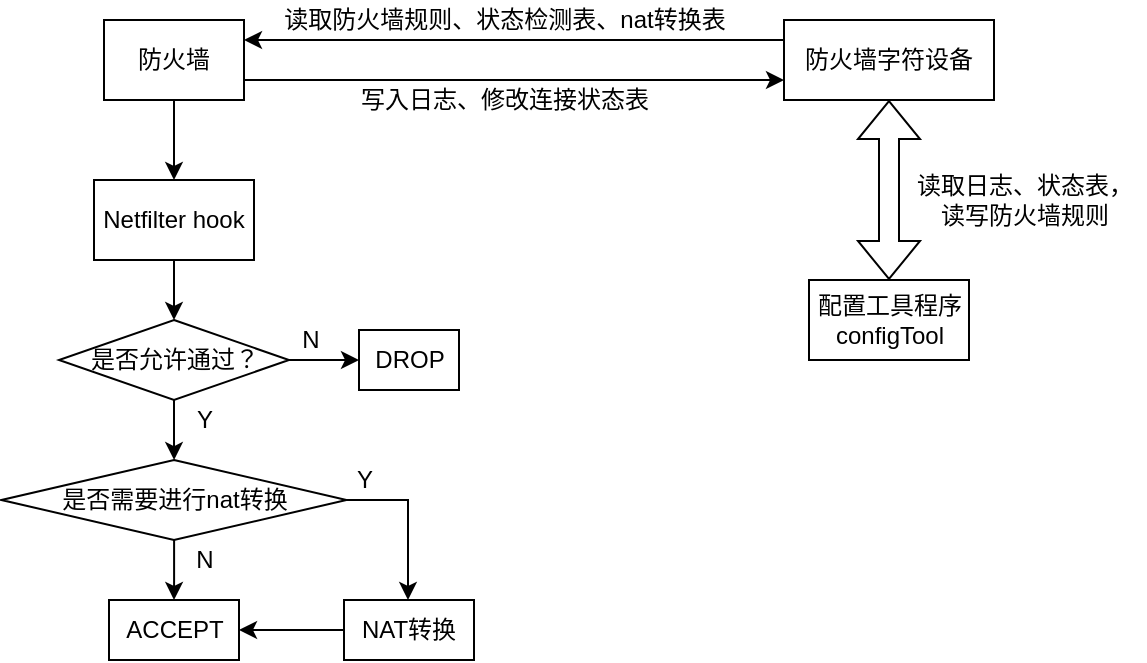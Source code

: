 <mxfile version="16.1.0" type="github" pages="2">
  <diagram id="yyjMljFv-cnQipBiJX1D" name="Page-1">
    <mxGraphModel dx="834" dy="533" grid="1" gridSize="10" guides="1" tooltips="1" connect="1" arrows="1" fold="1" page="1" pageScale="1" pageWidth="850" pageHeight="1100" math="0" shadow="0">
      <root>
        <mxCell id="0" />
        <mxCell id="1" parent="0" />
        <mxCell id="F0aWWNhPNEH1Pjoyhepn-1" value="防火墙字符设备" style="rounded=0;whiteSpace=wrap;html=1;" vertex="1" parent="1">
          <mxGeometry x="520" y="150" width="105" height="40" as="geometry" />
        </mxCell>
        <mxCell id="F0aWWNhPNEH1Pjoyhepn-9" style="edgeStyle=orthogonalEdgeStyle;rounded=0;orthogonalLoop=1;jettySize=auto;html=1;" edge="1" parent="1" source="F0aWWNhPNEH1Pjoyhepn-2" target="F0aWWNhPNEH1Pjoyhepn-8">
          <mxGeometry relative="1" as="geometry" />
        </mxCell>
        <mxCell id="F0aWWNhPNEH1Pjoyhepn-2" value="防火墙" style="rounded=0;whiteSpace=wrap;html=1;" vertex="1" parent="1">
          <mxGeometry x="180" y="150" width="70" height="40" as="geometry" />
        </mxCell>
        <mxCell id="F0aWWNhPNEH1Pjoyhepn-4" value="" style="endArrow=classic;html=1;rounded=0;exitX=0;exitY=0.25;exitDx=0;exitDy=0;entryX=1;entryY=0.25;entryDx=0;entryDy=0;" edge="1" parent="1" source="F0aWWNhPNEH1Pjoyhepn-1" target="F0aWWNhPNEH1Pjoyhepn-2">
          <mxGeometry width="50" height="50" relative="1" as="geometry">
            <mxPoint x="360" y="350" as="sourcePoint" />
            <mxPoint x="260" y="350" as="targetPoint" />
          </mxGeometry>
        </mxCell>
        <mxCell id="F0aWWNhPNEH1Pjoyhepn-5" value="" style="endArrow=classic;html=1;rounded=0;exitX=1;exitY=0.75;exitDx=0;exitDy=0;entryX=0;entryY=0.75;entryDx=0;entryDy=0;" edge="1" parent="1" source="F0aWWNhPNEH1Pjoyhepn-2" target="F0aWWNhPNEH1Pjoyhepn-1">
          <mxGeometry width="50" height="50" relative="1" as="geometry">
            <mxPoint x="360" y="350" as="sourcePoint" />
            <mxPoint x="410" y="300" as="targetPoint" />
          </mxGeometry>
        </mxCell>
        <mxCell id="F0aWWNhPNEH1Pjoyhepn-6" value="读取防火墙规则、状态检测表、nat转换表" style="text;html=1;align=center;verticalAlign=middle;resizable=0;points=[];autosize=1;strokeColor=none;fillColor=none;" vertex="1" parent="1">
          <mxGeometry x="260" y="140" width="240" height="20" as="geometry" />
        </mxCell>
        <mxCell id="F0aWWNhPNEH1Pjoyhepn-7" value="写入日志、修改连接状态表" style="text;html=1;align=center;verticalAlign=middle;resizable=0;points=[];autosize=1;strokeColor=none;fillColor=none;" vertex="1" parent="1">
          <mxGeometry x="300" y="180" width="160" height="20" as="geometry" />
        </mxCell>
        <mxCell id="F0aWWNhPNEH1Pjoyhepn-11" value="" style="edgeStyle=orthogonalEdgeStyle;rounded=0;orthogonalLoop=1;jettySize=auto;html=1;" edge="1" parent="1" source="F0aWWNhPNEH1Pjoyhepn-8" target="F0aWWNhPNEH1Pjoyhepn-12">
          <mxGeometry relative="1" as="geometry">
            <mxPoint x="215" y="340" as="targetPoint" />
          </mxGeometry>
        </mxCell>
        <mxCell id="F0aWWNhPNEH1Pjoyhepn-8" value="Netfilter hook" style="rounded=0;whiteSpace=wrap;html=1;" vertex="1" parent="1">
          <mxGeometry x="175" y="230" width="80" height="40" as="geometry" />
        </mxCell>
        <mxCell id="F0aWWNhPNEH1Pjoyhepn-16" style="edgeStyle=orthogonalEdgeStyle;rounded=0;orthogonalLoop=1;jettySize=auto;html=1;" edge="1" parent="1" source="F0aWWNhPNEH1Pjoyhepn-12" target="F0aWWNhPNEH1Pjoyhepn-13">
          <mxGeometry relative="1" as="geometry" />
        </mxCell>
        <mxCell id="F0aWWNhPNEH1Pjoyhepn-24" value="" style="edgeStyle=orthogonalEdgeStyle;rounded=0;orthogonalLoop=1;jettySize=auto;html=1;" edge="1" parent="1" source="F0aWWNhPNEH1Pjoyhepn-12" target="F0aWWNhPNEH1Pjoyhepn-23">
          <mxGeometry relative="1" as="geometry" />
        </mxCell>
        <mxCell id="F0aWWNhPNEH1Pjoyhepn-12" value="是否允许通过？" style="rhombus;whiteSpace=wrap;html=1;" vertex="1" parent="1">
          <mxGeometry x="157.5" y="300" width="115" height="40" as="geometry" />
        </mxCell>
        <mxCell id="F0aWWNhPNEH1Pjoyhepn-19" value="" style="edgeStyle=orthogonalEdgeStyle;rounded=0;orthogonalLoop=1;jettySize=auto;html=1;" edge="1" parent="1" source="F0aWWNhPNEH1Pjoyhepn-13" target="F0aWWNhPNEH1Pjoyhepn-18">
          <mxGeometry relative="1" as="geometry" />
        </mxCell>
        <mxCell id="F0aWWNhPNEH1Pjoyhepn-22" style="edgeStyle=orthogonalEdgeStyle;rounded=0;orthogonalLoop=1;jettySize=auto;html=1;" edge="1" parent="1" source="F0aWWNhPNEH1Pjoyhepn-13" target="F0aWWNhPNEH1Pjoyhepn-20">
          <mxGeometry relative="1" as="geometry">
            <Array as="points">
              <mxPoint x="332" y="390" />
            </Array>
          </mxGeometry>
        </mxCell>
        <mxCell id="F0aWWNhPNEH1Pjoyhepn-13" value="是否需要进行nat转换" style="rhombus;whiteSpace=wrap;html=1;" vertex="1" parent="1">
          <mxGeometry x="128.75" y="370" width="172.5" height="40" as="geometry" />
        </mxCell>
        <mxCell id="F0aWWNhPNEH1Pjoyhepn-17" value="Y" style="text;html=1;align=center;verticalAlign=middle;resizable=0;points=[];autosize=1;strokeColor=none;fillColor=none;" vertex="1" parent="1">
          <mxGeometry x="220" y="340" width="20" height="20" as="geometry" />
        </mxCell>
        <mxCell id="F0aWWNhPNEH1Pjoyhepn-18" value="ACCEPT" style="whiteSpace=wrap;html=1;" vertex="1" parent="1">
          <mxGeometry x="182.5" y="440" width="65" height="30" as="geometry" />
        </mxCell>
        <mxCell id="F0aWWNhPNEH1Pjoyhepn-27" style="edgeStyle=orthogonalEdgeStyle;rounded=0;orthogonalLoop=1;jettySize=auto;html=1;" edge="1" parent="1" source="F0aWWNhPNEH1Pjoyhepn-20" target="F0aWWNhPNEH1Pjoyhepn-18">
          <mxGeometry relative="1" as="geometry" />
        </mxCell>
        <mxCell id="F0aWWNhPNEH1Pjoyhepn-20" value="NAT转换" style="whiteSpace=wrap;html=1;" vertex="1" parent="1">
          <mxGeometry x="300" y="440" width="65" height="30" as="geometry" />
        </mxCell>
        <mxCell id="F0aWWNhPNEH1Pjoyhepn-21" value="N" style="text;html=1;align=center;verticalAlign=middle;resizable=0;points=[];autosize=1;strokeColor=none;fillColor=none;" vertex="1" parent="1">
          <mxGeometry x="220" y="410" width="20" height="20" as="geometry" />
        </mxCell>
        <mxCell id="F0aWWNhPNEH1Pjoyhepn-23" value="DROP" style="whiteSpace=wrap;html=1;" vertex="1" parent="1">
          <mxGeometry x="307.5" y="305" width="50" height="30" as="geometry" />
        </mxCell>
        <mxCell id="F0aWWNhPNEH1Pjoyhepn-25" value="N" style="text;html=1;align=center;verticalAlign=middle;resizable=0;points=[];autosize=1;strokeColor=none;fillColor=none;" vertex="1" parent="1">
          <mxGeometry x="272.5" y="300" width="20" height="20" as="geometry" />
        </mxCell>
        <mxCell id="F0aWWNhPNEH1Pjoyhepn-26" value="Y" style="text;html=1;align=center;verticalAlign=middle;resizable=0;points=[];autosize=1;strokeColor=none;fillColor=none;" vertex="1" parent="1">
          <mxGeometry x="300" y="370" width="20" height="20" as="geometry" />
        </mxCell>
        <mxCell id="F0aWWNhPNEH1Pjoyhepn-28" value="配置工具程序&lt;br&gt;configTool" style="rounded=0;whiteSpace=wrap;html=1;" vertex="1" parent="1">
          <mxGeometry x="532.5" y="280" width="80" height="40" as="geometry" />
        </mxCell>
        <mxCell id="F0aWWNhPNEH1Pjoyhepn-29" value="" style="shape=flexArrow;endArrow=classic;startArrow=classic;html=1;rounded=0;entryX=0.5;entryY=1;entryDx=0;entryDy=0;exitX=0.5;exitY=0;exitDx=0;exitDy=0;" edge="1" parent="1" source="F0aWWNhPNEH1Pjoyhepn-28" target="F0aWWNhPNEH1Pjoyhepn-1">
          <mxGeometry width="100" height="100" relative="1" as="geometry">
            <mxPoint x="330" y="360" as="sourcePoint" />
            <mxPoint x="430" y="260" as="targetPoint" />
          </mxGeometry>
        </mxCell>
        <mxCell id="F0aWWNhPNEH1Pjoyhepn-30" value="读取日志、状态表，&lt;br&gt;读写防火墙规则" style="text;html=1;align=center;verticalAlign=middle;resizable=0;points=[];autosize=1;strokeColor=none;fillColor=none;" vertex="1" parent="1">
          <mxGeometry x="580" y="225" width="120" height="30" as="geometry" />
        </mxCell>
      </root>
    </mxGraphModel>
  </diagram>
  <diagram id="BUIhAj4p0ccu4YDprE7Y" name="Page-2">
    <mxGraphModel dx="1008" dy="644" grid="1" gridSize="10" guides="1" tooltips="1" connect="1" arrows="1" fold="1" page="1" pageScale="1" pageWidth="850" pageHeight="1100" math="0" shadow="0">
      <root>
        <mxCell id="_QWc1vl2VLNXFZCxOitX-0" />
        <mxCell id="_QWc1vl2VLNXFZCxOitX-1" parent="_QWc1vl2VLNXFZCxOitX-0" />
        <mxCell id="_QWc1vl2VLNXFZCxOitX-6" style="edgeStyle=orthogonalEdgeStyle;rounded=0;orthogonalLoop=1;jettySize=auto;html=1;" edge="1" parent="_QWc1vl2VLNXFZCxOitX-1" source="_QWc1vl2VLNXFZCxOitX-4" target="_QWc1vl2VLNXFZCxOitX-5">
          <mxGeometry relative="1" as="geometry" />
        </mxCell>
        <mxCell id="_QWc1vl2VLNXFZCxOitX-4" value="&lt;div style=&quot;line-height: 19px&quot;&gt;chr_ioctl(struct file* filp, unsigned int cmd, unsigned long arg)&lt;/div&gt;" style="rounded=0;whiteSpace=wrap;html=1;" vertex="1" parent="_QWc1vl2VLNXFZCxOitX-1">
          <mxGeometry x="260" y="150" width="360" height="30" as="geometry" />
        </mxCell>
        <mxCell id="_QWc1vl2VLNXFZCxOitX-5" value="switch(cmd)" style="rhombus;whiteSpace=wrap;html=1;" vertex="1" parent="_QWc1vl2VLNXFZCxOitX-1">
          <mxGeometry x="380" y="210" width="120" height="50" as="geometry" />
        </mxCell>
        <mxCell id="_QWc1vl2VLNXFZCxOitX-10" value="" style="edgeStyle=orthogonalEdgeStyle;rounded=0;orthogonalLoop=1;jettySize=auto;html=1;" edge="1" parent="_QWc1vl2VLNXFZCxOitX-1" source="_QWc1vl2VLNXFZCxOitX-7" target="_QWc1vl2VLNXFZCxOitX-9">
          <mxGeometry relative="1" as="geometry" />
        </mxCell>
        <mxCell id="_QWc1vl2VLNXFZCxOitX-7" value="&lt;div style=&quot;line-height: 19px&quot;&gt;MEM_CLEAR&lt;/div&gt;" style="rounded=0;whiteSpace=wrap;html=1;" vertex="1" parent="_QWc1vl2VLNXFZCxOitX-1">
          <mxGeometry x="140" y="320" width="90" height="30" as="geometry" />
        </mxCell>
        <mxCell id="_QWc1vl2VLNXFZCxOitX-13" value="" style="edgeStyle=orthogonalEdgeStyle;rounded=0;orthogonalLoop=1;jettySize=auto;html=1;" edge="1" parent="_QWc1vl2VLNXFZCxOitX-1" source="_QWc1vl2VLNXFZCxOitX-8" target="_QWc1vl2VLNXFZCxOitX-12">
          <mxGeometry relative="1" as="geometry" />
        </mxCell>
        <mxCell id="_QWc1vl2VLNXFZCxOitX-8" value="&lt;div style=&quot;line-height: 19px&quot;&gt;&lt;div style=&quot;line-height: 19px&quot;&gt;INSERT_RULE&lt;/div&gt;&lt;/div&gt;" style="rounded=0;whiteSpace=wrap;html=1;" vertex="1" parent="_QWc1vl2VLNXFZCxOitX-1">
          <mxGeometry x="260" y="320" width="90" height="30" as="geometry" />
        </mxCell>
        <mxCell id="_QWc1vl2VLNXFZCxOitX-9" value="释放filp指向的内存空间" style="whiteSpace=wrap;html=1;rounded=0;" vertex="1" parent="_QWc1vl2VLNXFZCxOitX-1">
          <mxGeometry x="142.5" y="370" width="85" height="55" as="geometry" />
        </mxCell>
        <mxCell id="_QWc1vl2VLNXFZCxOitX-12" value="从arg地址处读取配置，插入到filp相应的规则链表中" style="whiteSpace=wrap;html=1;rounded=0;" vertex="1" parent="_QWc1vl2VLNXFZCxOitX-1">
          <mxGeometry x="252.5" y="370" width="105" height="55" as="geometry" />
        </mxCell>
        <mxCell id="_QWc1vl2VLNXFZCxOitX-17" value="" style="edgeStyle=orthogonalEdgeStyle;rounded=0;orthogonalLoop=1;jettySize=auto;html=1;" edge="1" parent="_QWc1vl2VLNXFZCxOitX-1" source="_QWc1vl2VLNXFZCxOitX-15" target="_QWc1vl2VLNXFZCxOitX-16">
          <mxGeometry relative="1" as="geometry" />
        </mxCell>
        <mxCell id="_QWc1vl2VLNXFZCxOitX-15" value="&lt;div style=&quot;line-height: 19px&quot;&gt;&lt;div style=&quot;line-height: 19px&quot;&gt;&lt;div style=&quot;line-height: 19px&quot;&gt;GET_RULE_NUM&lt;/div&gt;&lt;/div&gt;&lt;/div&gt;" style="rounded=0;whiteSpace=wrap;html=1;" vertex="1" parent="_QWc1vl2VLNXFZCxOitX-1">
          <mxGeometry x="390" y="320" width="110" height="30" as="geometry" />
        </mxCell>
        <mxCell id="_QWc1vl2VLNXFZCxOitX-16" value="遍历规则链表，得到规则链表长度，写入arg" style="whiteSpace=wrap;html=1;rounded=0;" vertex="1" parent="_QWc1vl2VLNXFZCxOitX-1">
          <mxGeometry x="382.5" y="375" width="125" height="45" as="geometry" />
        </mxCell>
        <mxCell id="_QWc1vl2VLNXFZCxOitX-21" value="" style="edgeStyle=orthogonalEdgeStyle;rounded=0;orthogonalLoop=1;jettySize=auto;html=1;" edge="1" parent="_QWc1vl2VLNXFZCxOitX-1" source="_QWc1vl2VLNXFZCxOitX-19" target="_QWc1vl2VLNXFZCxOitX-20">
          <mxGeometry relative="1" as="geometry" />
        </mxCell>
        <mxCell id="_QWc1vl2VLNXFZCxOitX-19" value="&lt;div style=&quot;line-height: 19px&quot;&gt;&lt;div style=&quot;line-height: 19px&quot;&gt;&lt;div style=&quot;line-height: 19px&quot;&gt;&lt;div style=&quot;line-height: 19px&quot;&gt;GET_RULE&lt;/div&gt;&lt;/div&gt;&lt;/div&gt;&lt;/div&gt;" style="rounded=0;whiteSpace=wrap;html=1;" vertex="1" parent="_QWc1vl2VLNXFZCxOitX-1">
          <mxGeometry x="540" y="320" width="80" height="30" as="geometry" />
        </mxCell>
        <mxCell id="_QWc1vl2VLNXFZCxOitX-20" value="获得整个规则链表，写入arg" style="rounded=0;whiteSpace=wrap;html=1;" vertex="1" parent="_QWc1vl2VLNXFZCxOitX-1">
          <mxGeometry x="525" y="375" width="110" height="45" as="geometry" />
        </mxCell>
        <mxCell id="_QWc1vl2VLNXFZCxOitX-28" style="edgeStyle=orthogonalEdgeStyle;rounded=0;orthogonalLoop=1;jettySize=auto;html=1;" edge="1" parent="_QWc1vl2VLNXFZCxOitX-1" source="_QWc1vl2VLNXFZCxOitX-23" target="_QWc1vl2VLNXFZCxOitX-27">
          <mxGeometry relative="1" as="geometry" />
        </mxCell>
        <mxCell id="_QWc1vl2VLNXFZCxOitX-23" value="&lt;div style=&quot;line-height: 19px&quot;&gt;GET_LOG_NUM&lt;/div&gt;" style="whiteSpace=wrap;html=1;" vertex="1" parent="_QWc1vl2VLNXFZCxOitX-1">
          <mxGeometry x="190" y="450" width="100" height="30" as="geometry" />
        </mxCell>
        <mxCell id="_QWc1vl2VLNXFZCxOitX-24" value="" style="shape=flexArrow;endArrow=classic;html=1;rounded=0;exitX=0.5;exitY=1;exitDx=0;exitDy=0;" edge="1" parent="_QWc1vl2VLNXFZCxOitX-1" source="_QWc1vl2VLNXFZCxOitX-5">
          <mxGeometry width="50" height="50" relative="1" as="geometry">
            <mxPoint x="400" y="460" as="sourcePoint" />
            <mxPoint x="440" y="300" as="targetPoint" />
          </mxGeometry>
        </mxCell>
        <mxCell id="_QWc1vl2VLNXFZCxOitX-27" value="遍历日志链表，得到日志链表长度，写入arg" style="whiteSpace=wrap;html=1;rounded=0;" vertex="1" parent="_QWc1vl2VLNXFZCxOitX-1">
          <mxGeometry x="177.5" y="500" width="125" height="45" as="geometry" />
        </mxCell>
        <mxCell id="_QWc1vl2VLNXFZCxOitX-31" style="edgeStyle=orthogonalEdgeStyle;rounded=0;orthogonalLoop=1;jettySize=auto;html=1;" edge="1" parent="_QWc1vl2VLNXFZCxOitX-1" source="_QWc1vl2VLNXFZCxOitX-29" target="_QWc1vl2VLNXFZCxOitX-30">
          <mxGeometry relative="1" as="geometry" />
        </mxCell>
        <mxCell id="_QWc1vl2VLNXFZCxOitX-29" value="&lt;div style=&quot;line-height: 19px&quot;&gt;GET_LOG&lt;/div&gt;" style="whiteSpace=wrap;html=1;" vertex="1" parent="_QWc1vl2VLNXFZCxOitX-1">
          <mxGeometry x="333.75" y="450" width="77.5" height="30" as="geometry" />
        </mxCell>
        <mxCell id="_QWc1vl2VLNXFZCxOitX-30" value="获得整个日志链表，写入arg" style="rounded=0;whiteSpace=wrap;html=1;" vertex="1" parent="_QWc1vl2VLNXFZCxOitX-1">
          <mxGeometry x="317.5" y="500" width="110" height="45" as="geometry" />
        </mxCell>
        <mxCell id="_QWc1vl2VLNXFZCxOitX-35" style="edgeStyle=orthogonalEdgeStyle;rounded=0;orthogonalLoop=1;jettySize=auto;html=1;" edge="1" parent="_QWc1vl2VLNXFZCxOitX-1" source="_QWc1vl2VLNXFZCxOitX-32" target="_QWc1vl2VLNXFZCxOitX-33">
          <mxGeometry relative="1" as="geometry" />
        </mxCell>
        <mxCell id="_QWc1vl2VLNXFZCxOitX-32" value="&lt;div style=&quot;line-height: 19px&quot;&gt;&lt;div style=&quot;line-height: 19px&quot;&gt;GET_STATE_NUM&lt;/div&gt;&lt;/div&gt;" style="whiteSpace=wrap;html=1;" vertex="1" parent="_QWc1vl2VLNXFZCxOitX-1">
          <mxGeometry x="457.5" y="450" width="110" height="30" as="geometry" />
        </mxCell>
        <mxCell id="_QWc1vl2VLNXFZCxOitX-33" value="遍历状态检测链表，得到状态检测链表长度，写入arg" style="whiteSpace=wrap;html=1;rounded=0;" vertex="1" parent="_QWc1vl2VLNXFZCxOitX-1">
          <mxGeometry x="458.75" y="500" width="107.5" height="60" as="geometry" />
        </mxCell>
        <mxCell id="_QWc1vl2VLNXFZCxOitX-38" style="edgeStyle=orthogonalEdgeStyle;rounded=0;orthogonalLoop=1;jettySize=auto;html=1;" edge="1" parent="_QWc1vl2VLNXFZCxOitX-1" source="_QWc1vl2VLNXFZCxOitX-36" target="_QWc1vl2VLNXFZCxOitX-37">
          <mxGeometry relative="1" as="geometry" />
        </mxCell>
        <mxCell id="_QWc1vl2VLNXFZCxOitX-36" value="&lt;div style=&quot;line-height: 19px&quot;&gt;&lt;div style=&quot;line-height: 19px&quot;&gt;GET_STATE&lt;/div&gt;&lt;/div&gt;" style="whiteSpace=wrap;html=1;" vertex="1" parent="_QWc1vl2VLNXFZCxOitX-1">
          <mxGeometry x="602.5" y="450" width="90" height="30" as="geometry" />
        </mxCell>
        <mxCell id="_QWc1vl2VLNXFZCxOitX-37" value="获得整个状态检测链表，写入arg" style="rounded=0;whiteSpace=wrap;html=1;" vertex="1" parent="_QWc1vl2VLNXFZCxOitX-1">
          <mxGeometry x="592.5" y="500" width="110" height="45" as="geometry" />
        </mxCell>
        <mxCell id="_QWc1vl2VLNXFZCxOitX-41" value="" style="edgeStyle=orthogonalEdgeStyle;rounded=0;orthogonalLoop=1;jettySize=auto;html=1;" edge="1" parent="_QWc1vl2VLNXFZCxOitX-1" source="_QWc1vl2VLNXFZCxOitX-39" target="_QWc1vl2VLNXFZCxOitX-40">
          <mxGeometry relative="1" as="geometry" />
        </mxCell>
        <mxCell id="_QWc1vl2VLNXFZCxOitX-39" value="&lt;div style=&quot;line-height: 19px&quot;&gt;&lt;div style=&quot;line-height: 19px&quot;&gt;DEL_RULE&lt;/div&gt;&lt;/div&gt;" style="whiteSpace=wrap;html=1;" vertex="1" parent="_QWc1vl2VLNXFZCxOitX-1">
          <mxGeometry x="660" y="320" width="80" height="30" as="geometry" />
        </mxCell>
        <mxCell id="_QWc1vl2VLNXFZCxOitX-40" value="从规则链表指定规则" style="whiteSpace=wrap;html=1;" vertex="1" parent="_QWc1vl2VLNXFZCxOitX-1">
          <mxGeometry x="660" y="370" width="80" height="45" as="geometry" />
        </mxCell>
      </root>
    </mxGraphModel>
  </diagram>
</mxfile>
